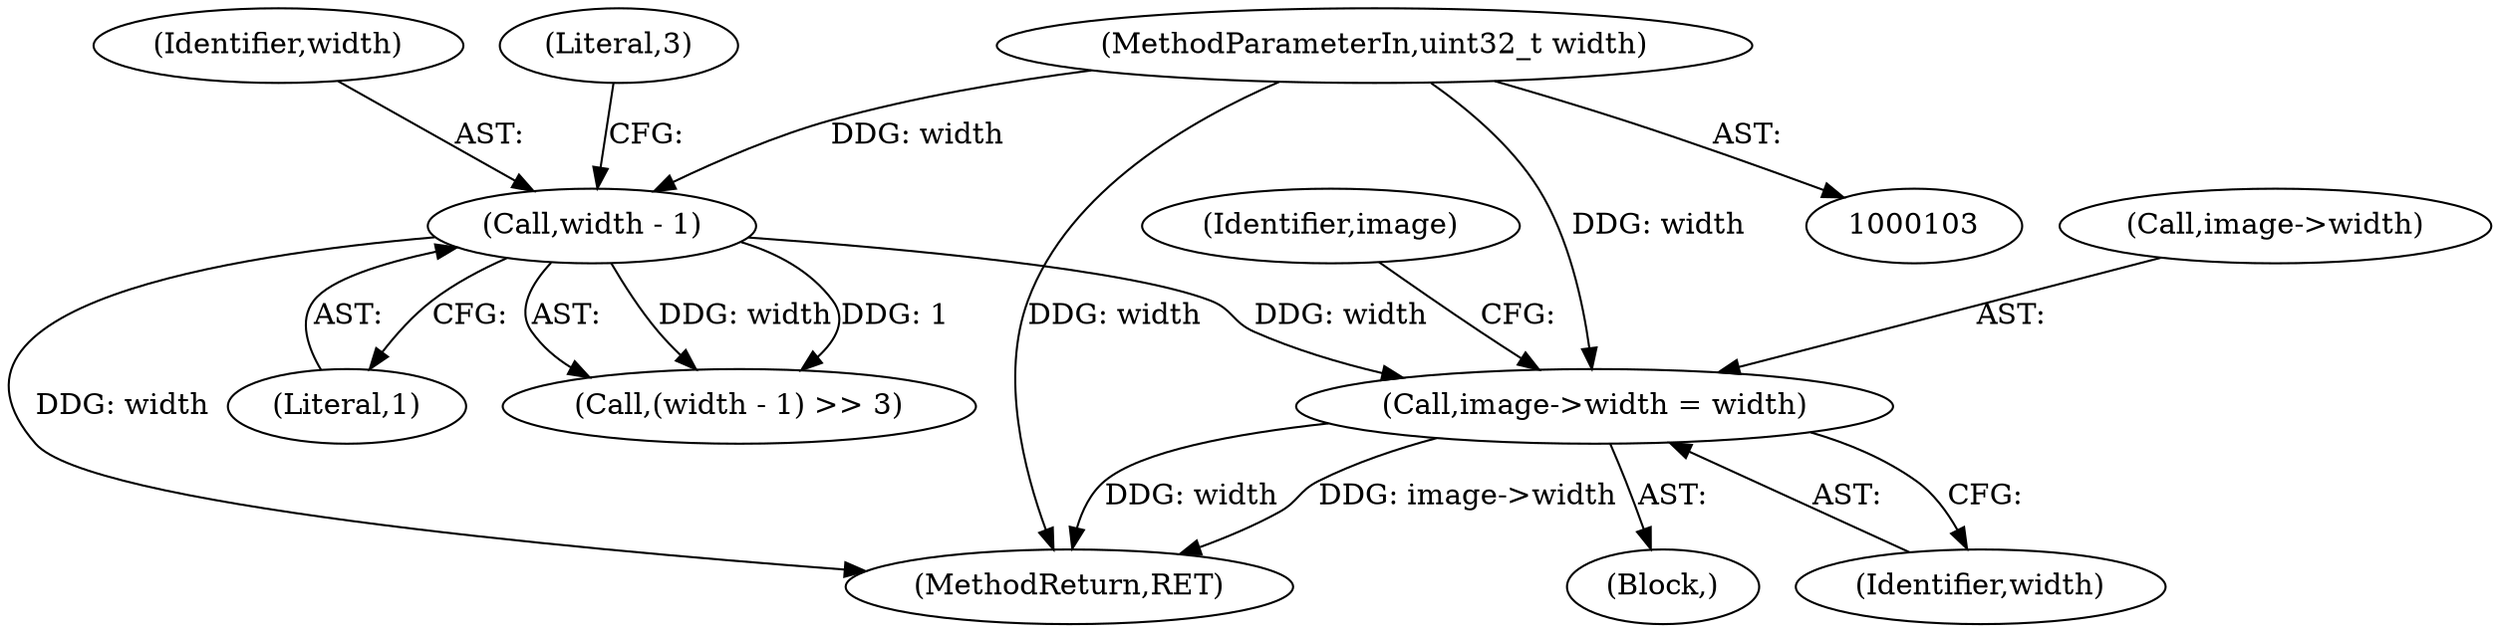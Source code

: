 digraph "0_ghostscript_e698d5c11d27212aa1098bc5b1673a3378563092_5@pointer" {
"1000204" [label="(Call,image->width = width)"];
"1000134" [label="(Call,width - 1)"];
"1000105" [label="(MethodParameterIn,uint32_t width)"];
"1000205" [label="(Call,image->width)"];
"1000135" [label="(Identifier,width)"];
"1000105" [label="(MethodParameterIn,uint32_t width)"];
"1000211" [label="(Identifier,image)"];
"1000226" [label="(MethodReturn,RET)"];
"1000204" [label="(Call,image->width = width)"];
"1000133" [label="(Call,(width - 1) >> 3)"];
"1000107" [label="(Block,)"];
"1000136" [label="(Literal,1)"];
"1000137" [label="(Literal,3)"];
"1000134" [label="(Call,width - 1)"];
"1000208" [label="(Identifier,width)"];
"1000204" -> "1000107"  [label="AST: "];
"1000204" -> "1000208"  [label="CFG: "];
"1000205" -> "1000204"  [label="AST: "];
"1000208" -> "1000204"  [label="AST: "];
"1000211" -> "1000204"  [label="CFG: "];
"1000204" -> "1000226"  [label="DDG: width"];
"1000204" -> "1000226"  [label="DDG: image->width"];
"1000134" -> "1000204"  [label="DDG: width"];
"1000105" -> "1000204"  [label="DDG: width"];
"1000134" -> "1000133"  [label="AST: "];
"1000134" -> "1000136"  [label="CFG: "];
"1000135" -> "1000134"  [label="AST: "];
"1000136" -> "1000134"  [label="AST: "];
"1000137" -> "1000134"  [label="CFG: "];
"1000134" -> "1000226"  [label="DDG: width"];
"1000134" -> "1000133"  [label="DDG: width"];
"1000134" -> "1000133"  [label="DDG: 1"];
"1000105" -> "1000134"  [label="DDG: width"];
"1000105" -> "1000103"  [label="AST: "];
"1000105" -> "1000226"  [label="DDG: width"];
}
